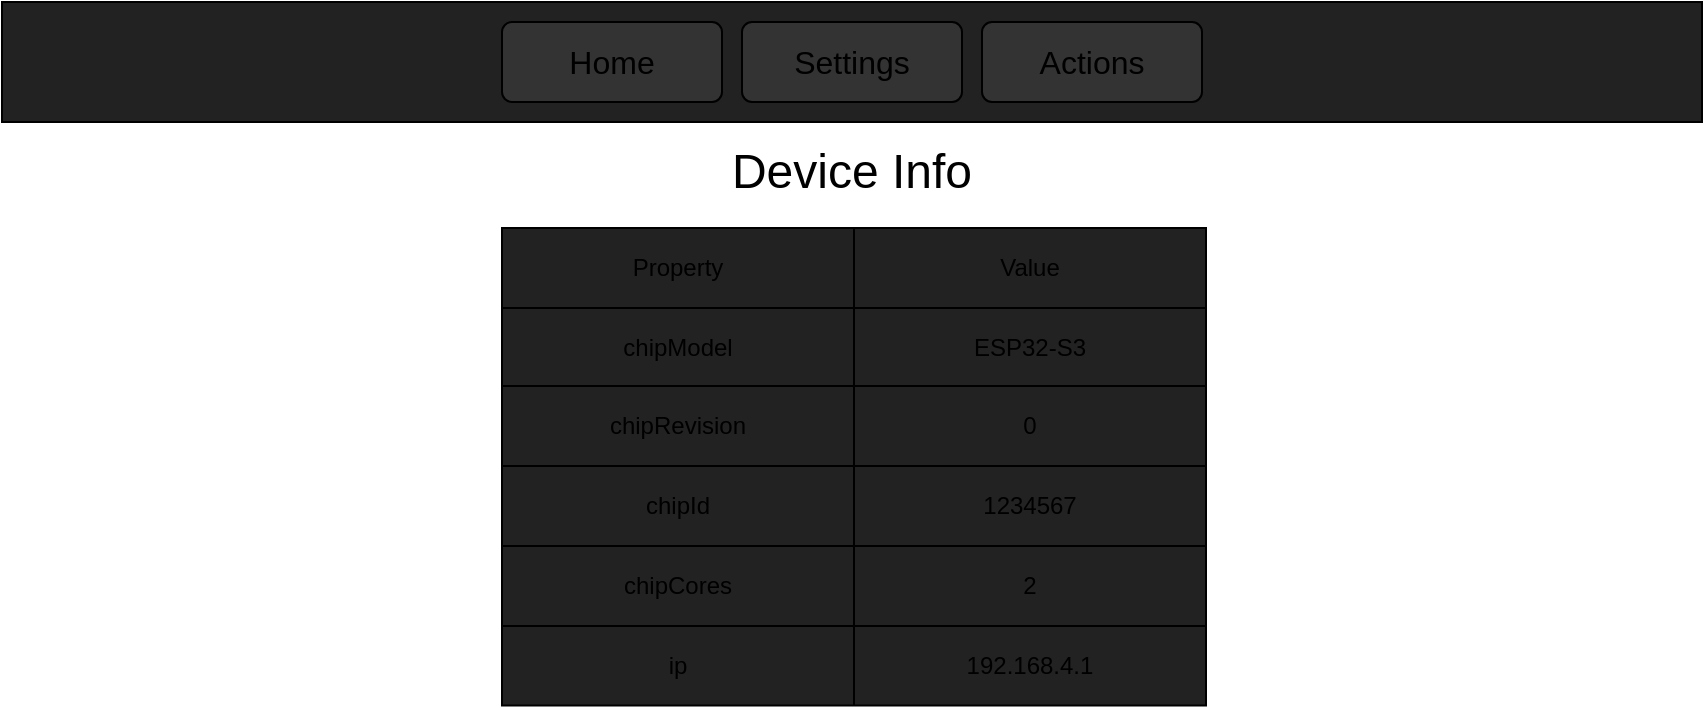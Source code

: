 <mxfile version="26.0.4" pages="6">
  <diagram name="Home" id="0D9_1tnvCy4hUhk4RoQN">
    <mxGraphModel dx="1285" dy="907" grid="0" gridSize="10" guides="1" tooltips="1" connect="1" arrows="1" fold="1" page="1" pageScale="1" pageWidth="850" pageHeight="900" background="#FFFFFF" math="0" shadow="0">
      <root>
        <mxCell id="0" />
        <mxCell id="1" parent="0" />
        <mxCell id="bIdrTLGtnm22ahzM43U7-5" value="" style="html=1;shadow=0;dashed=0;fontSize=16;align=left;spacing=15;fillColor=#222222;" vertex="1" parent="1">
          <mxGeometry width="850" height="60" as="geometry" />
        </mxCell>
        <UserObject label="Settings" link="data:page/id,Hyg8A1SNDnxaEj8iSb6N" id="bIdrTLGtnm22ahzM43U7-3">
          <mxCell style="html=1;shadow=0;dashed=0;shape=mxgraph.bootstrap.rrect;rSize=5;strokeWidth=1;whiteSpace=wrap;align=center;verticalAlign=middle;spacingLeft=0;fontStyle=0;fontSize=16;spacing=5;fillColor=#333333;" vertex="1" parent="1">
            <mxGeometry x="370" y="10" width="110" height="40" as="geometry" />
          </mxCell>
        </UserObject>
        <UserObject label="Actions" link="data:page/id,a_OjUuzHmKip9t_EsMYJ" id="bIdrTLGtnm22ahzM43U7-4">
          <mxCell style="html=1;shadow=0;dashed=0;shape=mxgraph.bootstrap.rrect;rSize=5;strokeWidth=1;whiteSpace=wrap;align=center;verticalAlign=middle;spacingLeft=0;fontStyle=0;fontSize=16;spacing=5;fillColor=#333333;" vertex="1" parent="1">
            <mxGeometry x="490" y="10" width="110" height="40" as="geometry" />
          </mxCell>
        </UserObject>
        <UserObject label="Home" link="data:page/id,0D9_1tnvCy4hUhk4RoQN" id="bIdrTLGtnm22ahzM43U7-2">
          <mxCell style="html=1;shadow=0;dashed=0;shape=mxgraph.bootstrap.rrect;rSize=5;strokeWidth=1;whiteSpace=wrap;align=center;verticalAlign=middle;spacingLeft=0;fontStyle=0;fontSize=16;spacing=5;fillColor=#333333;" vertex="1" parent="1">
            <mxGeometry x="250" y="10" width="110" height="40" as="geometry" />
          </mxCell>
        </UserObject>
        <mxCell id="x-fsD75P3s9Tv2h8S-BG-1" value="" style="shape=table;startSize=0;container=1;collapsible=0;childLayout=tableLayout;fillColor=#222222;" vertex="1" parent="1">
          <mxGeometry x="250" y="113" width="352" height="238.75" as="geometry" />
        </mxCell>
        <mxCell id="x-fsD75P3s9Tv2h8S-BG-2" value="" style="shape=tableRow;horizontal=0;startSize=0;swimlaneHead=0;swimlaneBody=0;strokeColor=inherit;top=0;left=0;bottom=0;right=0;collapsible=0;dropTarget=0;fillColor=none;points=[[0,0.5],[1,0.5]];portConstraint=eastwest;" vertex="1" parent="x-fsD75P3s9Tv2h8S-BG-1">
          <mxGeometry width="352" height="40" as="geometry" />
        </mxCell>
        <mxCell id="x-fsD75P3s9Tv2h8S-BG-3" value="Property" style="shape=partialRectangle;html=1;whiteSpace=wrap;connectable=0;strokeColor=inherit;overflow=hidden;fillColor=none;top=0;left=0;bottom=0;right=0;pointerEvents=1;" vertex="1" parent="x-fsD75P3s9Tv2h8S-BG-2">
          <mxGeometry width="176" height="40" as="geometry">
            <mxRectangle width="176" height="40" as="alternateBounds" />
          </mxGeometry>
        </mxCell>
        <mxCell id="x-fsD75P3s9Tv2h8S-BG-4" value="Value" style="shape=partialRectangle;html=1;whiteSpace=wrap;connectable=0;strokeColor=inherit;overflow=hidden;fillColor=none;top=0;left=0;bottom=0;right=0;pointerEvents=1;" vertex="1" parent="x-fsD75P3s9Tv2h8S-BG-2">
          <mxGeometry x="176" width="176" height="40" as="geometry">
            <mxRectangle width="176" height="40" as="alternateBounds" />
          </mxGeometry>
        </mxCell>
        <mxCell id="x-fsD75P3s9Tv2h8S-BG-5" value="" style="shape=tableRow;horizontal=0;startSize=0;swimlaneHead=0;swimlaneBody=0;strokeColor=inherit;top=0;left=0;bottom=0;right=0;collapsible=0;dropTarget=0;fillColor=none;points=[[0,0.5],[1,0.5]];portConstraint=eastwest;" vertex="1" parent="x-fsD75P3s9Tv2h8S-BG-1">
          <mxGeometry y="40" width="352" height="39" as="geometry" />
        </mxCell>
        <mxCell id="x-fsD75P3s9Tv2h8S-BG-6" value="chipModel" style="shape=partialRectangle;html=1;whiteSpace=wrap;connectable=0;strokeColor=inherit;overflow=hidden;fillColor=none;top=0;left=0;bottom=0;right=0;pointerEvents=1;" vertex="1" parent="x-fsD75P3s9Tv2h8S-BG-5">
          <mxGeometry width="176" height="39" as="geometry">
            <mxRectangle width="176" height="39" as="alternateBounds" />
          </mxGeometry>
        </mxCell>
        <mxCell id="x-fsD75P3s9Tv2h8S-BG-7" value="ESP32-S3" style="shape=partialRectangle;html=1;whiteSpace=wrap;connectable=0;strokeColor=inherit;overflow=hidden;fillColor=none;top=0;left=0;bottom=0;right=0;pointerEvents=1;" vertex="1" parent="x-fsD75P3s9Tv2h8S-BG-5">
          <mxGeometry x="176" width="176" height="39" as="geometry">
            <mxRectangle width="176" height="39" as="alternateBounds" />
          </mxGeometry>
        </mxCell>
        <mxCell id="x-fsD75P3s9Tv2h8S-BG-8" value="" style="shape=tableRow;horizontal=0;startSize=0;swimlaneHead=0;swimlaneBody=0;strokeColor=inherit;top=0;left=0;bottom=0;right=0;collapsible=0;dropTarget=0;fillColor=none;points=[[0,0.5],[1,0.5]];portConstraint=eastwest;" vertex="1" parent="x-fsD75P3s9Tv2h8S-BG-1">
          <mxGeometry y="79" width="352" height="40" as="geometry" />
        </mxCell>
        <mxCell id="x-fsD75P3s9Tv2h8S-BG-9" value="chipRevision" style="shape=partialRectangle;html=1;whiteSpace=wrap;connectable=0;strokeColor=inherit;overflow=hidden;fillColor=none;top=0;left=0;bottom=0;right=0;pointerEvents=1;" vertex="1" parent="x-fsD75P3s9Tv2h8S-BG-8">
          <mxGeometry width="176" height="40" as="geometry">
            <mxRectangle width="176" height="40" as="alternateBounds" />
          </mxGeometry>
        </mxCell>
        <mxCell id="x-fsD75P3s9Tv2h8S-BG-10" value="0" style="shape=partialRectangle;html=1;whiteSpace=wrap;connectable=0;strokeColor=inherit;overflow=hidden;fillColor=none;top=0;left=0;bottom=0;right=0;pointerEvents=1;" vertex="1" parent="x-fsD75P3s9Tv2h8S-BG-8">
          <mxGeometry x="176" width="176" height="40" as="geometry">
            <mxRectangle width="176" height="40" as="alternateBounds" />
          </mxGeometry>
        </mxCell>
        <mxCell id="x-fsD75P3s9Tv2h8S-BG-11" value="" style="shape=tableRow;horizontal=0;startSize=0;swimlaneHead=0;swimlaneBody=0;strokeColor=inherit;top=0;left=0;bottom=0;right=0;collapsible=0;dropTarget=0;fillColor=none;points=[[0,0.5],[1,0.5]];portConstraint=eastwest;" vertex="1" parent="x-fsD75P3s9Tv2h8S-BG-1">
          <mxGeometry y="119" width="352" height="40" as="geometry" />
        </mxCell>
        <mxCell id="x-fsD75P3s9Tv2h8S-BG-12" value="chipId" style="shape=partialRectangle;html=1;whiteSpace=wrap;connectable=0;strokeColor=inherit;overflow=hidden;fillColor=none;top=0;left=0;bottom=0;right=0;pointerEvents=1;" vertex="1" parent="x-fsD75P3s9Tv2h8S-BG-11">
          <mxGeometry width="176" height="40" as="geometry">
            <mxRectangle width="176" height="40" as="alternateBounds" />
          </mxGeometry>
        </mxCell>
        <mxCell id="x-fsD75P3s9Tv2h8S-BG-13" value="1234567" style="shape=partialRectangle;html=1;whiteSpace=wrap;connectable=0;strokeColor=inherit;overflow=hidden;fillColor=none;top=0;left=0;bottom=0;right=0;pointerEvents=1;" vertex="1" parent="x-fsD75P3s9Tv2h8S-BG-11">
          <mxGeometry x="176" width="176" height="40" as="geometry">
            <mxRectangle width="176" height="40" as="alternateBounds" />
          </mxGeometry>
        </mxCell>
        <mxCell id="x-fsD75P3s9Tv2h8S-BG-14" value="" style="shape=tableRow;horizontal=0;startSize=0;swimlaneHead=0;swimlaneBody=0;strokeColor=inherit;top=0;left=0;bottom=0;right=0;collapsible=0;dropTarget=0;fillColor=none;points=[[0,0.5],[1,0.5]];portConstraint=eastwest;" vertex="1" parent="x-fsD75P3s9Tv2h8S-BG-1">
          <mxGeometry y="159" width="352" height="40" as="geometry" />
        </mxCell>
        <mxCell id="x-fsD75P3s9Tv2h8S-BG-15" value="chipCores" style="shape=partialRectangle;html=1;whiteSpace=wrap;connectable=0;strokeColor=inherit;overflow=hidden;fillColor=none;top=0;left=0;bottom=0;right=0;pointerEvents=1;" vertex="1" parent="x-fsD75P3s9Tv2h8S-BG-14">
          <mxGeometry width="176" height="40" as="geometry">
            <mxRectangle width="176" height="40" as="alternateBounds" />
          </mxGeometry>
        </mxCell>
        <mxCell id="x-fsD75P3s9Tv2h8S-BG-16" value="2" style="shape=partialRectangle;html=1;whiteSpace=wrap;connectable=0;strokeColor=inherit;overflow=hidden;fillColor=none;top=0;left=0;bottom=0;right=0;pointerEvents=1;" vertex="1" parent="x-fsD75P3s9Tv2h8S-BG-14">
          <mxGeometry x="176" width="176" height="40" as="geometry">
            <mxRectangle width="176" height="40" as="alternateBounds" />
          </mxGeometry>
        </mxCell>
        <mxCell id="x-fsD75P3s9Tv2h8S-BG-17" value="" style="shape=tableRow;horizontal=0;startSize=0;swimlaneHead=0;swimlaneBody=0;strokeColor=inherit;top=0;left=0;bottom=0;right=0;collapsible=0;dropTarget=0;fillColor=none;points=[[0,0.5],[1,0.5]];portConstraint=eastwest;" vertex="1" parent="x-fsD75P3s9Tv2h8S-BG-1">
          <mxGeometry y="199" width="352" height="40" as="geometry" />
        </mxCell>
        <mxCell id="x-fsD75P3s9Tv2h8S-BG-18" value="ip" style="shape=partialRectangle;html=1;whiteSpace=wrap;connectable=0;strokeColor=inherit;overflow=hidden;fillColor=none;top=0;left=0;bottom=0;right=0;pointerEvents=1;" vertex="1" parent="x-fsD75P3s9Tv2h8S-BG-17">
          <mxGeometry width="176" height="40" as="geometry">
            <mxRectangle width="176" height="40" as="alternateBounds" />
          </mxGeometry>
        </mxCell>
        <mxCell id="x-fsD75P3s9Tv2h8S-BG-19" value="192.168.4.1" style="shape=partialRectangle;html=1;whiteSpace=wrap;connectable=0;strokeColor=inherit;overflow=hidden;fillColor=none;top=0;left=0;bottom=0;right=0;pointerEvents=1;" vertex="1" parent="x-fsD75P3s9Tv2h8S-BG-17">
          <mxGeometry x="176" width="176" height="40" as="geometry">
            <mxRectangle width="176" height="40" as="alternateBounds" />
          </mxGeometry>
        </mxCell>
        <mxCell id="x-fsD75P3s9Tv2h8S-BG-20" value="&lt;font style=&quot;font-size: 24px;&quot;&gt;Device Info&lt;/font&gt;" style="text;html=1;align=center;verticalAlign=middle;whiteSpace=wrap;rounded=0;" vertex="1" parent="1">
          <mxGeometry x="348" y="70" width="154" height="30" as="geometry" />
        </mxCell>
      </root>
    </mxGraphModel>
  </diagram>
  <diagram name="Settings1" id="Hyg8A1SNDnxaEj8iSb6N">
    <mxGraphModel dx="1434" dy="836" grid="0" gridSize="10" guides="1" tooltips="1" connect="1" arrows="1" fold="1" page="1" pageScale="1" pageWidth="850" pageHeight="900" background="#FFFFFF" math="0" shadow="0">
      <root>
        <mxCell id="snf_irP0EAgZIBagOX-w-0" />
        <mxCell id="snf_irP0EAgZIBagOX-w-1" parent="snf_irP0EAgZIBagOX-w-0" />
        <mxCell id="snf_irP0EAgZIBagOX-w-2" value="" style="html=1;shadow=0;dashed=0;fontSize=16;align=left;spacing=15;fillColor=#222222;" parent="snf_irP0EAgZIBagOX-w-1" vertex="1">
          <mxGeometry width="850" height="60" as="geometry" />
        </mxCell>
        <UserObject label="Settings" link="data:page/id,Hyg8A1SNDnxaEj8iSb6N" id="snf_irP0EAgZIBagOX-w-3">
          <mxCell style="html=1;shadow=0;dashed=0;shape=mxgraph.bootstrap.rrect;rSize=5;strokeWidth=1;whiteSpace=wrap;align=center;verticalAlign=middle;spacingLeft=0;fontStyle=0;fontSize=16;spacing=5;fillColor=#333333;" parent="snf_irP0EAgZIBagOX-w-1" vertex="1">
            <mxGeometry x="370" y="10" width="110" height="40" as="geometry" />
          </mxCell>
        </UserObject>
        <UserObject label="Actions" link="data:page/id,a_OjUuzHmKip9t_EsMYJ" id="snf_irP0EAgZIBagOX-w-4">
          <mxCell style="html=1;shadow=0;dashed=0;shape=mxgraph.bootstrap.rrect;rSize=5;strokeWidth=1;whiteSpace=wrap;align=center;verticalAlign=middle;spacingLeft=0;fontStyle=0;fontSize=16;spacing=5;fillColor=#333333;" parent="snf_irP0EAgZIBagOX-w-1" vertex="1">
            <mxGeometry x="490" y="10" width="110" height="40" as="geometry" />
          </mxCell>
        </UserObject>
        <UserObject label="Home" link="data:page/id,0D9_1tnvCy4hUhk4RoQN" id="snf_irP0EAgZIBagOX-w-5">
          <mxCell style="html=1;shadow=0;dashed=0;shape=mxgraph.bootstrap.rrect;rSize=5;strokeWidth=1;whiteSpace=wrap;align=center;verticalAlign=middle;spacingLeft=0;fontStyle=0;fontSize=16;spacing=5;fillColor=#333333;" parent="snf_irP0EAgZIBagOX-w-1" vertex="1">
            <mxGeometry x="250" y="10" width="110" height="40" as="geometry" />
          </mxCell>
        </UserObject>
        <mxCell id="KG0jMb1t0Uwygorxd9Dy-0" value="&lt;font style=&quot;font-size: 24px;&quot;&gt;Settings&lt;/font&gt;" style="text;html=1;align=center;verticalAlign=middle;whiteSpace=wrap;rounded=0;" parent="snf_irP0EAgZIBagOX-w-1" vertex="1">
          <mxGeometry x="369" y="68" width="111" height="45" as="geometry" />
        </mxCell>
        <mxCell id="3Vbps8daiEM8xcTXqCuh-28" value="**************" style="html=1;shadow=0;dashed=0;shape=mxgraph.bootstrap.rrect;rSize=5;strokeColor=#CED4DA;fillColor=none;align=left;verticalAlign=middle;spacing=10;fontSize=14;whiteSpace=wrap;html=1;" parent="snf_irP0EAgZIBagOX-w-1" vertex="1">
          <mxGeometry x="244.5" y="309" width="362" height="40" as="geometry" />
        </mxCell>
        <UserObject label="Save" link="data:page/id,0D9_1tnvCy4hUhk4RoQN" id="3Vbps8daiEM8xcTXqCuh-29">
          <mxCell style="html=1;shadow=0;dashed=0;shape=mxgraph.bootstrap.rrect;rSize=5;strokeWidth=1;whiteSpace=wrap;align=center;verticalAlign=middle;spacingLeft=0;fontStyle=0;fontSize=16;spacing=5;fillColor=#333333;" parent="snf_irP0EAgZIBagOX-w-1" vertex="1">
            <mxGeometry x="244" y="362" width="365" height="40" as="geometry" />
          </mxCell>
        </UserObject>
        <mxCell id="rSXoE3Z97J3Qo3yFN_kO-24" value="Wifi Password" style="fillColor=none;strokeColor=none;align=left;fontSize=14;" parent="snf_irP0EAgZIBagOX-w-1" vertex="1">
          <mxGeometry x="244.5" y="279" width="100" height="30" as="geometry" />
        </mxCell>
        <mxCell id="rSXoE3Z97J3Qo3yFN_kO-25" value="Wifi Network" style="fillColor=none;strokeColor=none;align=left;fontSize=14;" parent="snf_irP0EAgZIBagOX-w-1" vertex="1">
          <mxGeometry x="245.5" y="204" width="100" height="30" as="geometry" />
        </mxCell>
        <mxCell id="62DgH6ikMkSmCO_1U6YX-0" value="NETWORK1" style="html=1;shadow=0;dashed=0;shape=mxgraph.bootstrap.rrect;rSize=5;strokeColor=#CED4DA;fillColor=none;align=left;verticalAlign=middle;spacing=10;fontSize=14;whiteSpace=wrap;html=1;" parent="snf_irP0EAgZIBagOX-w-1" vertex="1">
          <mxGeometry x="244" y="236" width="362" height="40" as="geometry" />
        </mxCell>
        <mxCell id="62DgH6ikMkSmCO_1U6YX-1" value="Device Name" style="fillColor=none;strokeColor=none;align=left;fontSize=14;" parent="snf_irP0EAgZIBagOX-w-1" vertex="1">
          <mxGeometry x="243" y="126" width="100" height="30" as="geometry" />
        </mxCell>
        <mxCell id="62DgH6ikMkSmCO_1U6YX-2" value="HOST1" style="html=1;shadow=0;dashed=0;shape=mxgraph.bootstrap.rrect;rSize=5;strokeColor=#CED4DA;fillColor=none;align=left;verticalAlign=middle;spacing=10;fontSize=14;whiteSpace=wrap;html=1;" parent="snf_irP0EAgZIBagOX-w-1" vertex="1">
          <mxGeometry x="243" y="158" width="362" height="40" as="geometry" />
        </mxCell>
      </root>
    </mxGraphModel>
  </diagram>
  <diagram name="Settings3" id="Bop0BANeDID5atJtiW43">
    <mxGraphModel dx="1434" dy="836" grid="0" gridSize="10" guides="1" tooltips="1" connect="1" arrows="1" fold="1" page="1" pageScale="1" pageWidth="850" pageHeight="900" background="#FFFFFF" math="0" shadow="0">
      <root>
        <mxCell id="0OqEoErFpPLT9s-NoR3v-0" />
        <mxCell id="0OqEoErFpPLT9s-NoR3v-1" parent="0OqEoErFpPLT9s-NoR3v-0" />
        <mxCell id="0OqEoErFpPLT9s-NoR3v-2" value="" style="html=1;shadow=0;dashed=0;fontSize=16;align=left;spacing=15;fillColor=#222222;" vertex="1" parent="0OqEoErFpPLT9s-NoR3v-1">
          <mxGeometry width="850" height="60" as="geometry" />
        </mxCell>
        <UserObject label="Settings" link="data:page/id,Hyg8A1SNDnxaEj8iSb6N" id="0OqEoErFpPLT9s-NoR3v-3">
          <mxCell style="html=1;shadow=0;dashed=0;shape=mxgraph.bootstrap.rrect;rSize=5;strokeWidth=1;whiteSpace=wrap;align=center;verticalAlign=middle;spacingLeft=0;fontStyle=0;fontSize=16;spacing=5;fillColor=#333333;" vertex="1" parent="0OqEoErFpPLT9s-NoR3v-1">
            <mxGeometry x="370" y="10" width="110" height="40" as="geometry" />
          </mxCell>
        </UserObject>
        <UserObject label="Actions" link="data:page/id,a_OjUuzHmKip9t_EsMYJ" id="0OqEoErFpPLT9s-NoR3v-4">
          <mxCell style="html=1;shadow=0;dashed=0;shape=mxgraph.bootstrap.rrect;rSize=5;strokeWidth=1;whiteSpace=wrap;align=center;verticalAlign=middle;spacingLeft=0;fontStyle=0;fontSize=16;spacing=5;fillColor=#333333;" vertex="1" parent="0OqEoErFpPLT9s-NoR3v-1">
            <mxGeometry x="490" y="10" width="110" height="40" as="geometry" />
          </mxCell>
        </UserObject>
        <UserObject label="Home" link="data:page/id,0D9_1tnvCy4hUhk4RoQN" id="0OqEoErFpPLT9s-NoR3v-5">
          <mxCell style="html=1;shadow=0;dashed=0;shape=mxgraph.bootstrap.rrect;rSize=5;strokeWidth=1;whiteSpace=wrap;align=center;verticalAlign=middle;spacingLeft=0;fontStyle=0;fontSize=16;spacing=5;fillColor=#333333;" vertex="1" parent="0OqEoErFpPLT9s-NoR3v-1">
            <mxGeometry x="250" y="10" width="110" height="40" as="geometry" />
          </mxCell>
        </UserObject>
        <mxCell id="0OqEoErFpPLT9s-NoR3v-6" value="&lt;font style=&quot;font-size: 24px;&quot;&gt;Settings&lt;/font&gt;" style="text;html=1;align=center;verticalAlign=middle;whiteSpace=wrap;rounded=0;" vertex="1" parent="0OqEoErFpPLT9s-NoR3v-1">
          <mxGeometry x="369" y="68" width="111" height="45" as="geometry" />
        </mxCell>
        <mxCell id="0OqEoErFpPLT9s-NoR3v-7" value="**************" style="html=1;shadow=0;dashed=0;shape=mxgraph.bootstrap.rrect;rSize=5;strokeColor=#CED4DA;fillColor=none;align=left;verticalAlign=middle;spacing=10;fontSize=14;whiteSpace=wrap;html=1;" vertex="1" parent="0OqEoErFpPLT9s-NoR3v-1">
          <mxGeometry x="244.5" y="309" width="362" height="40" as="geometry" />
        </mxCell>
        <UserObject label="Save" link="data:page/id,0D9_1tnvCy4hUhk4RoQN" id="0OqEoErFpPLT9s-NoR3v-8">
          <mxCell style="html=1;shadow=0;dashed=0;shape=mxgraph.bootstrap.rrect;rSize=5;strokeWidth=1;whiteSpace=wrap;align=center;verticalAlign=middle;spacingLeft=0;fontStyle=0;fontSize=16;spacing=5;fillColor=#333333;" vertex="1" parent="0OqEoErFpPLT9s-NoR3v-1">
            <mxGeometry x="244" y="362" width="365" height="40" as="geometry" />
          </mxCell>
        </UserObject>
        <mxCell id="0OqEoErFpPLT9s-NoR3v-9" value="Wifi Password" style="fillColor=none;strokeColor=none;align=left;fontSize=14;" vertex="1" parent="0OqEoErFpPLT9s-NoR3v-1">
          <mxGeometry x="244.5" y="279" width="100" height="30" as="geometry" />
        </mxCell>
        <mxCell id="0OqEoErFpPLT9s-NoR3v-10" value="Wifi Network" style="fillColor=none;strokeColor=none;align=left;fontSize=14;" vertex="1" parent="0OqEoErFpPLT9s-NoR3v-1">
          <mxGeometry x="245.5" y="204" width="100" height="30" as="geometry" />
        </mxCell>
        <mxCell id="0OqEoErFpPLT9s-NoR3v-11" value="NETWORK1" style="html=1;shadow=0;dashed=0;shape=mxgraph.bootstrap.rrect;rSize=5;strokeColor=#CED4DA;fillColor=none;align=left;verticalAlign=middle;spacing=10;fontSize=14;whiteSpace=wrap;html=1;" vertex="1" parent="0OqEoErFpPLT9s-NoR3v-1">
          <mxGeometry x="244" y="236" width="362" height="40" as="geometry" />
        </mxCell>
        <mxCell id="0OqEoErFpPLT9s-NoR3v-12" value="Device Name" style="fillColor=none;strokeColor=none;align=left;fontSize=14;" vertex="1" parent="0OqEoErFpPLT9s-NoR3v-1">
          <mxGeometry x="243" y="126" width="100" height="30" as="geometry" />
        </mxCell>
        <mxCell id="0OqEoErFpPLT9s-NoR3v-13" value="HOST1" style="html=1;shadow=0;dashed=0;shape=mxgraph.bootstrap.rrect;rSize=5;strokeColor=#CED4DA;fillColor=none;align=left;verticalAlign=middle;spacing=10;fontSize=14;whiteSpace=wrap;html=1;" vertex="1" parent="0OqEoErFpPLT9s-NoR3v-1">
          <mxGeometry x="243" y="158" width="362" height="40" as="geometry" />
        </mxCell>
      </root>
    </mxGraphModel>
  </diagram>
  <diagram name="Settings2" id="_AYkEb3HWc1wM7FtYFJD">
    <mxGraphModel dx="1285" dy="907" grid="0" gridSize="10" guides="1" tooltips="1" connect="1" arrows="1" fold="1" page="1" pageScale="1" pageWidth="850" pageHeight="900" background="#ffffff" math="0" shadow="0">
      <root>
        <mxCell id="ybkmMnHML6ywEfIWgLGW-0" />
        <mxCell id="ybkmMnHML6ywEfIWgLGW-1" parent="ybkmMnHML6ywEfIWgLGW-0" />
        <mxCell id="ybkmMnHML6ywEfIWgLGW-2" value="" style="html=1;shadow=0;dashed=0;fontSize=16;align=left;spacing=15;fillColor=#222222;" vertex="1" parent="ybkmMnHML6ywEfIWgLGW-1">
          <mxGeometry width="850" height="60" as="geometry" />
        </mxCell>
        <UserObject label="Settings" link="data:page/id,Hyg8A1SNDnxaEj8iSb6N" id="ybkmMnHML6ywEfIWgLGW-3">
          <mxCell style="html=1;shadow=0;dashed=0;shape=mxgraph.bootstrap.rrect;rSize=5;strokeWidth=1;whiteSpace=wrap;align=center;verticalAlign=middle;spacingLeft=0;fontStyle=0;fontSize=16;spacing=5;fillColor=#333333;" vertex="1" parent="ybkmMnHML6ywEfIWgLGW-1">
            <mxGeometry x="370" y="10" width="110" height="40" as="geometry" />
          </mxCell>
        </UserObject>
        <UserObject label="Actions" link="data:page/id,a_OjUuzHmKip9t_EsMYJ" id="ybkmMnHML6ywEfIWgLGW-4">
          <mxCell style="html=1;shadow=0;dashed=0;shape=mxgraph.bootstrap.rrect;rSize=5;strokeWidth=1;whiteSpace=wrap;align=center;verticalAlign=middle;spacingLeft=0;fontStyle=0;fontSize=16;spacing=5;fillColor=#333333;" vertex="1" parent="ybkmMnHML6ywEfIWgLGW-1">
            <mxGeometry x="490" y="10" width="110" height="40" as="geometry" />
          </mxCell>
        </UserObject>
        <UserObject label="Home" link="data:page/id,0D9_1tnvCy4hUhk4RoQN" id="ybkmMnHML6ywEfIWgLGW-5">
          <mxCell style="html=1;shadow=0;dashed=0;shape=mxgraph.bootstrap.rrect;rSize=5;strokeWidth=1;whiteSpace=wrap;align=center;verticalAlign=middle;spacingLeft=0;fontStyle=0;fontSize=16;spacing=5;fillColor=#333333;" vertex="1" parent="ybkmMnHML6ywEfIWgLGW-1">
            <mxGeometry x="250" y="10" width="110" height="40" as="geometry" />
          </mxCell>
        </UserObject>
        <mxCell id="ybkmMnHML6ywEfIWgLGW-6" value="&lt;font style=&quot;font-size: 24px;&quot;&gt;Settings&lt;/font&gt;" style="text;html=1;align=center;verticalAlign=middle;whiteSpace=wrap;rounded=0;" vertex="1" parent="ybkmMnHML6ywEfIWgLGW-1">
          <mxGeometry x="369" y="68" width="111" height="45" as="geometry" />
        </mxCell>
        <mxCell id="ybkmMnHML6ywEfIWgLGW-7" value="" style="html=1;shadow=0;dashed=0;shape=mxgraph.bootstrap.rrect;rSize=5;fillColor=none;strokeColor=#999999;align=left;spacing=15;fontSize=14;fontColor=#6C767D;" vertex="1" parent="ybkmMnHML6ywEfIWgLGW-1">
          <mxGeometry x="251" y="166" width="360" height="100" as="geometry" />
        </mxCell>
        <mxCell id="ybkmMnHML6ywEfIWgLGW-8" value="" style="html=1;shadow=0;dashed=0;shape=mxgraph.bootstrap.rightButton;rSize=5;fillColor=#F1F1F1;strokeColor=#999999;resizeHeight=1;" vertex="1" parent="ybkmMnHML6ywEfIWgLGW-7">
          <mxGeometry x="1" width="20" height="100" relative="1" as="geometry">
            <mxPoint x="-20" as="offset" />
          </mxGeometry>
        </mxCell>
        <mxCell id="ybkmMnHML6ywEfIWgLGW-9" value="" style="fillColor=#C1C1C1;strokeColor=none;" vertex="1" parent="ybkmMnHML6ywEfIWgLGW-8">
          <mxGeometry width="16" height="45" relative="1" as="geometry">
            <mxPoint x="2" y="20" as="offset" />
          </mxGeometry>
        </mxCell>
        <mxCell id="ybkmMnHML6ywEfIWgLGW-10" value="" style="shape=triangle;direction=north;fillColor=#C1C1C1;strokeColor=none;perimeter=none;" vertex="1" parent="ybkmMnHML6ywEfIWgLGW-8">
          <mxGeometry width="10" height="5" relative="1" as="geometry">
            <mxPoint x="5" y="7.5" as="offset" />
          </mxGeometry>
        </mxCell>
        <mxCell id="ybkmMnHML6ywEfIWgLGW-11" value="" style="shape=triangle;direction=south;fillColor=#505050;strokeColor=none;perimeter=none;" vertex="1" parent="ybkmMnHML6ywEfIWgLGW-8">
          <mxGeometry y="1" width="10" height="5" relative="1" as="geometry">
            <mxPoint x="5" y="-12.5" as="offset" />
          </mxGeometry>
        </mxCell>
        <mxCell id="ybkmMnHML6ywEfIWgLGW-12" value="WIFI1    " style="fillColor=#C8C8C8;strokeColor=none;align=left;fontSize=14;fontColor=#323232;" vertex="1" parent="ybkmMnHML6ywEfIWgLGW-7">
          <mxGeometry width="318" height="20" relative="1" as="geometry">
            <mxPoint x="10" y="10" as="offset" />
          </mxGeometry>
        </mxCell>
        <mxCell id="ybkmMnHML6ywEfIWgLGW-13" value="WIFI2" style="fillColor=none;strokeColor=none;align=left;fontSize=14;fontColor=#495057;" vertex="1" parent="ybkmMnHML6ywEfIWgLGW-7">
          <mxGeometry width="320" height="20" relative="1" as="geometry">
            <mxPoint x="10" y="30" as="offset" />
          </mxGeometry>
        </mxCell>
        <mxCell id="ybkmMnHML6ywEfIWgLGW-14" value="WIFI3" style="fillColor=none;strokeColor=none;align=left;fontSize=14;fontColor=#495057;" vertex="1" parent="ybkmMnHML6ywEfIWgLGW-7">
          <mxGeometry width="320" height="20" relative="1" as="geometry">
            <mxPoint x="10" y="50" as="offset" />
          </mxGeometry>
        </mxCell>
        <mxCell id="ybkmMnHML6ywEfIWgLGW-15" value="WIFI4" style="fillColor=none;strokeColor=none;align=left;fontSize=14;fontColor=#495057;" vertex="1" parent="ybkmMnHML6ywEfIWgLGW-7">
          <mxGeometry width="310" height="20" relative="1" as="geometry">
            <mxPoint x="10" y="70" as="offset" />
          </mxGeometry>
        </mxCell>
        <mxCell id="ybkmMnHML6ywEfIWgLGW-16" value="**************" style="html=1;shadow=0;dashed=0;shape=mxgraph.bootstrap.rrect;rSize=5;strokeColor=#CED4DA;fillColor=none;align=left;verticalAlign=middle;spacing=10;fontSize=14;whiteSpace=wrap;html=1;" vertex="1" parent="ybkmMnHML6ywEfIWgLGW-1">
          <mxGeometry x="248" y="300" width="362" height="40" as="geometry" />
        </mxCell>
        <UserObject label="Save" link="data:page/id,0D9_1tnvCy4hUhk4RoQN" id="ybkmMnHML6ywEfIWgLGW-17">
          <mxCell style="html=1;shadow=0;dashed=0;shape=mxgraph.bootstrap.rrect;rSize=5;strokeWidth=1;whiteSpace=wrap;align=center;verticalAlign=middle;spacingLeft=0;fontStyle=0;fontSize=16;spacing=5;fillColor=#333333;" vertex="1" parent="ybkmMnHML6ywEfIWgLGW-1">
            <mxGeometry x="248" y="358" width="365" height="40" as="geometry" />
          </mxCell>
        </UserObject>
        <mxCell id="ybkmMnHML6ywEfIWgLGW-18" value="Wifi Password" style="fillColor=none;strokeColor=none;align=left;fontSize=14;" vertex="1" parent="ybkmMnHML6ywEfIWgLGW-1">
          <mxGeometry x="248" y="270" width="100" height="30" as="geometry" />
        </mxCell>
        <mxCell id="ybkmMnHML6ywEfIWgLGW-19" value="Wifi Network" style="fillColor=none;strokeColor=none;align=left;fontSize=14;" vertex="1" parent="ybkmMnHML6ywEfIWgLGW-1">
          <mxGeometry x="251" y="132" width="100" height="30" as="geometry" />
        </mxCell>
      </root>
    </mxGraphModel>
  </diagram>
  <diagram name="Actions" id="a_OjUuzHmKip9t_EsMYJ">
    <mxGraphModel dx="1285" dy="907" grid="0" gridSize="10" guides="1" tooltips="1" connect="1" arrows="1" fold="1" page="1" pageScale="1" pageWidth="850" pageHeight="900" background="#FFFFFF" math="0" shadow="0">
      <root>
        <mxCell id="zofpM1VtbpEFsL1xM3ao-0" />
        <mxCell id="zofpM1VtbpEFsL1xM3ao-1" parent="zofpM1VtbpEFsL1xM3ao-0" />
        <mxCell id="zofpM1VtbpEFsL1xM3ao-2" value="" style="html=1;shadow=0;dashed=0;fontSize=16;align=left;spacing=15;fillColor=#222222;" vertex="1" parent="zofpM1VtbpEFsL1xM3ao-1">
          <mxGeometry width="850" height="60" as="geometry" />
        </mxCell>
        <mxCell id="zofpM1VtbpEFsL1xM3ao-3" value="Settings" style="html=1;shadow=0;dashed=0;shape=mxgraph.bootstrap.rrect;rSize=5;strokeWidth=1;whiteSpace=wrap;align=center;verticalAlign=middle;spacingLeft=0;fontStyle=0;fontSize=16;spacing=5;fillColor=#333333;" vertex="1" parent="zofpM1VtbpEFsL1xM3ao-1">
          <mxGeometry x="370" y="10" width="110" height="40" as="geometry" />
        </mxCell>
        <mxCell id="zofpM1VtbpEFsL1xM3ao-4" value="Actions" style="html=1;shadow=0;dashed=0;shape=mxgraph.bootstrap.rrect;rSize=5;strokeWidth=1;whiteSpace=wrap;align=center;verticalAlign=middle;spacingLeft=0;fontStyle=0;fontSize=16;spacing=5;fillColor=#333333;" vertex="1" parent="zofpM1VtbpEFsL1xM3ao-1">
          <mxGeometry x="490" y="10" width="110" height="40" as="geometry" />
        </mxCell>
        <mxCell id="zofpM1VtbpEFsL1xM3ao-5" value="Home" style="html=1;shadow=0;dashed=0;shape=mxgraph.bootstrap.rrect;rSize=5;strokeWidth=1;whiteSpace=wrap;align=center;verticalAlign=middle;spacingLeft=0;fontStyle=0;fontSize=16;spacing=5;fillColor=#333333;" vertex="1" parent="zofpM1VtbpEFsL1xM3ao-1">
          <mxGeometry x="250" y="10" width="110" height="40" as="geometry" />
        </mxCell>
        <mxCell id="D1Cm167I6U0BNRD8G4BV-0" value="&lt;font style=&quot;font-size: 24px;&quot;&gt;Actions&lt;/font&gt;" style="text;html=1;align=center;verticalAlign=middle;whiteSpace=wrap;rounded=0;" vertex="1" parent="zofpM1VtbpEFsL1xM3ao-1">
          <mxGeometry x="348" y="70" width="154" height="30" as="geometry" />
        </mxCell>
        <mxCell id="sqn9ry-xt30zc4YnOQ8N-0" value="&lt;h1 style=&quot;margin-top: 0px;&quot;&gt;&lt;font style=&quot;font-size: 14px;&quot;&gt;{&lt;br&gt;&amp;nbsp; &amp;nbsp;&quot;message&quot; : &quot;hello&quot;&lt;br&gt;}&lt;/font&gt;&lt;/h1&gt;" style="text;html=1;whiteSpace=wrap;overflow=hidden;rounded=0;fillColor=#222222;fontColor=#ffffff;strokeColor=#FFFFFF;" vertex="1" parent="zofpM1VtbpEFsL1xM3ao-1">
          <mxGeometry x="49" y="115" width="754" height="283" as="geometry" />
        </mxCell>
        <mxCell id="sqn9ry-xt30zc4YnOQ8N-1" value="Submit" style="html=1;shadow=0;dashed=0;shape=mxgraph.bootstrap.rrect;rSize=5;strokeWidth=1;whiteSpace=wrap;align=center;verticalAlign=middle;spacingLeft=0;fontStyle=0;fontSize=16;spacing=5;fillColor=#333333;" vertex="1" parent="zofpM1VtbpEFsL1xM3ao-1">
          <mxGeometry x="49" y="419" width="755" height="40" as="geometry" />
        </mxCell>
      </root>
    </mxGraphModel>
  </diagram>
  <diagram name="Empty" id="W1slpRv4F3Fhm0wgq-rb">
    <mxGraphModel dx="1285" dy="907" grid="0" gridSize="10" guides="1" tooltips="1" connect="1" arrows="1" fold="1" page="1" pageScale="1" pageWidth="850" pageHeight="900" background="#FFFFFF" math="0" shadow="0">
      <root>
        <mxCell id="DkwzxMW1qDQvMwGj9zOz-0" />
        <mxCell id="DkwzxMW1qDQvMwGj9zOz-1" parent="DkwzxMW1qDQvMwGj9zOz-0" />
        <mxCell id="DkwzxMW1qDQvMwGj9zOz-2" value="" style="html=1;shadow=0;dashed=0;fontSize=16;align=left;spacing=15;fillColor=#222222;" vertex="1" parent="DkwzxMW1qDQvMwGj9zOz-1">
          <mxGeometry width="850" height="60" as="geometry" />
        </mxCell>
        <UserObject label="Settings" link="data:page/id,Hyg8A1SNDnxaEj8iSb6N" id="DkwzxMW1qDQvMwGj9zOz-3">
          <mxCell style="html=1;shadow=0;dashed=0;shape=mxgraph.bootstrap.rrect;rSize=5;strokeWidth=1;whiteSpace=wrap;align=center;verticalAlign=middle;spacingLeft=0;fontStyle=0;fontSize=16;spacing=5;fillColor=#333333;" vertex="1" parent="DkwzxMW1qDQvMwGj9zOz-1">
            <mxGeometry x="370" y="10" width="110" height="40" as="geometry" />
          </mxCell>
        </UserObject>
        <UserObject label="Actions" link="data:page/id,a_OjUuzHmKip9t_EsMYJ" id="DkwzxMW1qDQvMwGj9zOz-4">
          <mxCell style="html=1;shadow=0;dashed=0;shape=mxgraph.bootstrap.rrect;rSize=5;strokeWidth=1;whiteSpace=wrap;align=center;verticalAlign=middle;spacingLeft=0;fontStyle=0;fontSize=16;spacing=5;fillColor=#333333;" vertex="1" parent="DkwzxMW1qDQvMwGj9zOz-1">
            <mxGeometry x="490" y="10" width="110" height="40" as="geometry" />
          </mxCell>
        </UserObject>
        <UserObject label="Home" link="data:page/id,0D9_1tnvCy4hUhk4RoQN" id="DkwzxMW1qDQvMwGj9zOz-5">
          <mxCell style="html=1;shadow=0;dashed=0;shape=mxgraph.bootstrap.rrect;rSize=5;strokeWidth=1;whiteSpace=wrap;align=center;verticalAlign=middle;spacingLeft=0;fontStyle=0;fontSize=16;spacing=5;fillColor=#333333;" vertex="1" parent="DkwzxMW1qDQvMwGj9zOz-1">
            <mxGeometry x="250" y="10" width="110" height="40" as="geometry" />
          </mxCell>
        </UserObject>
        <mxCell id="r0lF-C7txpvPGcQvFPcj-0" value="&lt;font style=&quot;font-size: 24px;&quot;&gt;Home&lt;/font&gt;" style="text;html=1;align=center;verticalAlign=middle;whiteSpace=wrap;rounded=0;" vertex="1" parent="DkwzxMW1qDQvMwGj9zOz-1">
          <mxGeometry x="348" y="70" width="154" height="30" as="geometry" />
        </mxCell>
      </root>
    </mxGraphModel>
  </diagram>
</mxfile>
